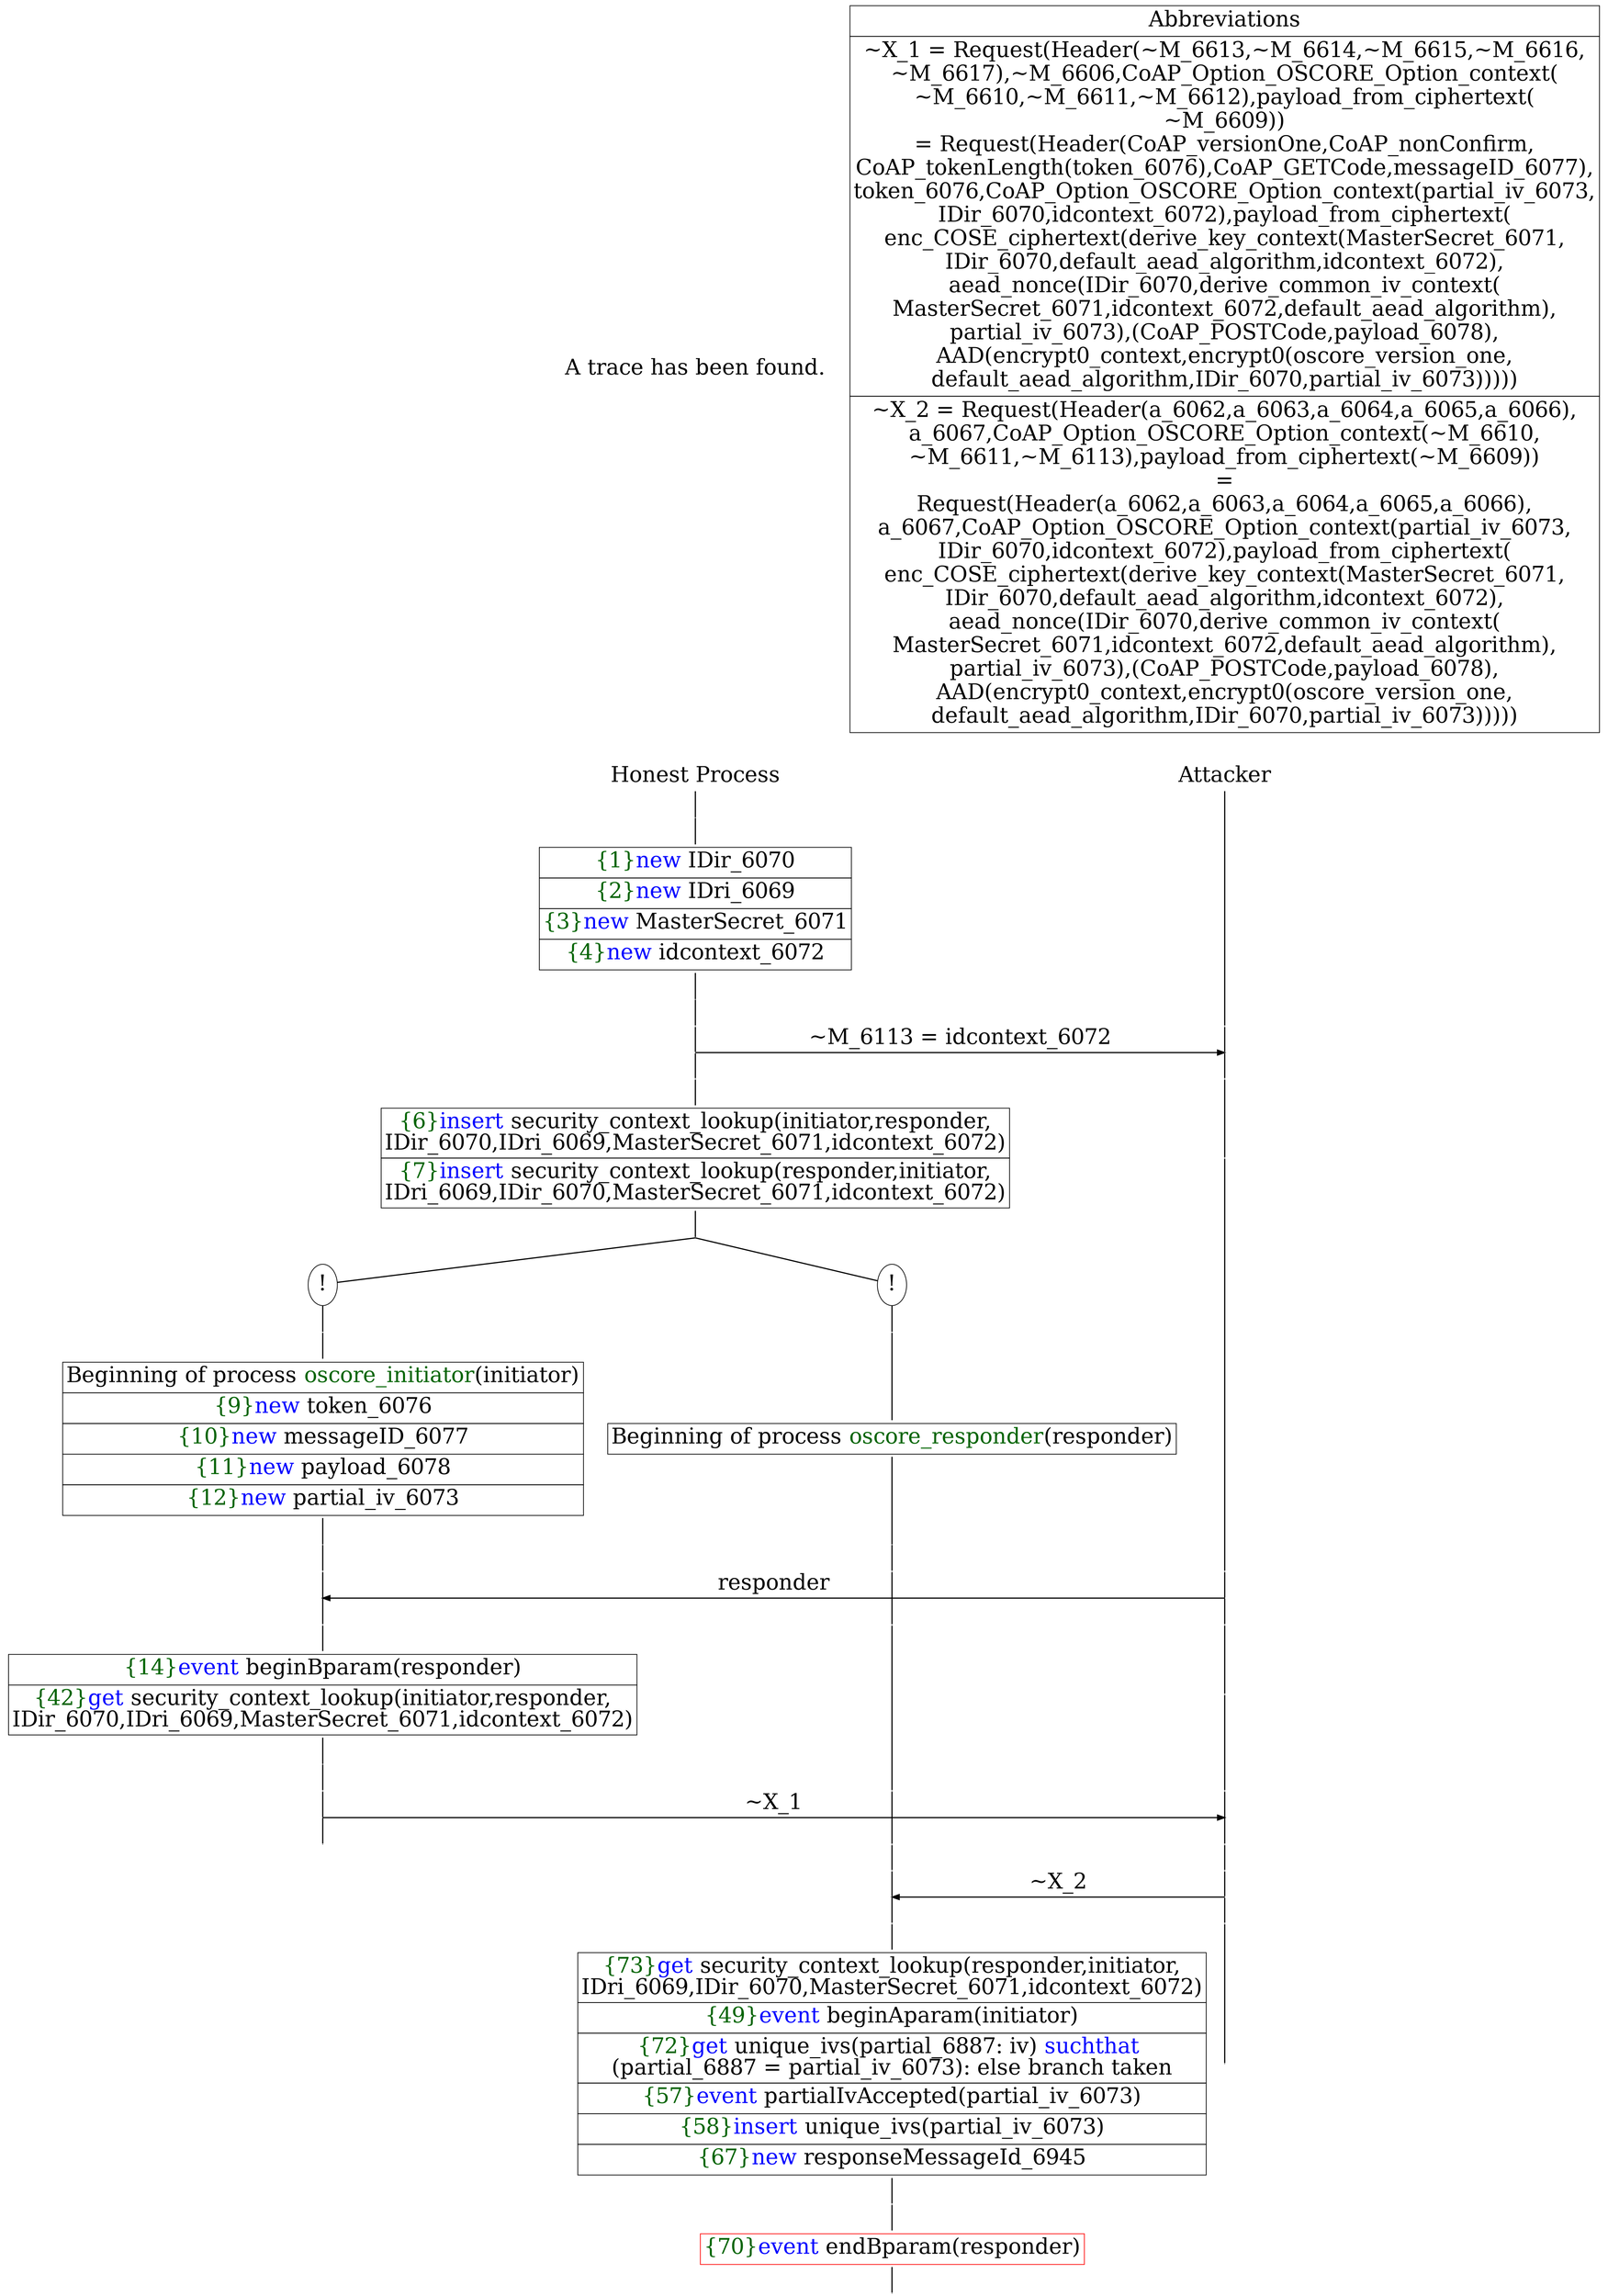 digraph {
graph [ordering = out]
edge [arrowhead = none, penwidth = 1.6, fontsize = 30]
node [shape = point, width = 0, height = 0, fontsize = 30]
Trace [label = <A trace has been found.<br/>
>, shape = plaintext]
P0__0 [label = "Honest Process", shape = plaintext]
P__0 [label = "Attacker", shape = plaintext]
Trace -> P0__0 [label = "", style = invisible, weight = 100]{rank = same; P0__0 P__0}
P0__0 -> P0__1 [label = <>, weight = 100]
P0__1 -> P0__2 [label = <>, weight = 100]
P0__2 [shape = plaintext, label = <<TABLE BORDER="0" CELLBORDER="1" CELLSPACING="0" CELLPADDING="4"> <TR><TD><FONT COLOR="darkgreen">{1}</FONT><FONT COLOR="blue">new </FONT>IDir_6070</TD></TR><TR><TD><FONT COLOR="darkgreen">{2}</FONT><FONT COLOR="blue">new </FONT>IDri_6069</TD></TR><TR><TD><FONT COLOR="darkgreen">{3}</FONT><FONT COLOR="blue">new </FONT>MasterSecret_6071</TD></TR><TR><TD><FONT COLOR="darkgreen">{4}</FONT><FONT COLOR="blue">new </FONT>idcontext_6072</TD></TR></TABLE>>]
P0__2 -> P0__3 [label = <>, weight = 100]
P0__3 -> P0__4 [label = <>, weight = 100]
P__0 -> P__1 [label = <>, weight = 100]
{rank = same; P__1 P0__4}
P0__4 -> P0__5 [label = <>, weight = 100]
P__1 -> P__2 [label = <>, weight = 100]
{rank = same; P__2 P0__5}
P0__5 -> P__2 [label = <~M_6113 = idcontext_6072>, arrowhead = normal]
P0__5 -> P0__6 [label = <>, weight = 100]
P__2 -> P__3 [label = <>, weight = 100]
{rank = same; P__3 P0__6}
P0__6 -> P0__7 [label = <>, weight = 100]
P0__7 [shape = plaintext, label = <<TABLE BORDER="0" CELLBORDER="1" CELLSPACING="0" CELLPADDING="4"> <TR><TD><FONT COLOR="darkgreen">{6}</FONT><FONT COLOR="blue">insert </FONT>security_context_lookup(initiator,responder,<br/>
IDir_6070,IDri_6069,MasterSecret_6071,idcontext_6072)<br/>
</TD></TR><TR><TD><FONT COLOR="darkgreen">{7}</FONT><FONT COLOR="blue">insert </FONT>security_context_lookup(responder,initiator,<br/>
IDri_6069,IDir_6070,MasterSecret_6071,idcontext_6072)<br/>
</TD></TR></TABLE>>]
P0__7 -> P0__8 [label = <>, weight = 100]
P__3 -> P__4 [label = <>, weight = 100]
{rank = same; P__4 P0__7}
/*RPar */
P0__8 -> P0_1__8 [label = <>]
P0__8 -> P0_0__8 [label = <>]
P0__8 [label = "", fixedsize = false, width = 0, height = 0, shape = none]
{rank = same; P0_0__8 P0_1__8}
P0_0__8 [label = "!", shape = ellipse]
P0_0_0__8 [label = "", fixedsize = false, width = 0, height = 0, shape = none]
P0_0__8 -> P0_0_0__8 [label = <>, weight = 100]
P0_0_0__8 -> P0_0_0__9 [label = <>, weight = 100]
P0_0_0__9 [shape = plaintext, label = <<TABLE BORDER="0" CELLBORDER="1" CELLSPACING="0" CELLPADDING="4"> <TR><TD>Beginning of process <FONT COLOR="darkgreen">oscore_responder</FONT>(responder)<br/>
</TD></TR></TABLE>>]
P0_0_0__9 -> P0_0_0__10 [label = <>, weight = 100]
P0_1__8 [label = "!", shape = ellipse]
P0_1_0__8 [label = "", fixedsize = false, width = 0, height = 0, shape = none]
P0_1__8 -> P0_1_0__8 [label = <>, weight = 100]
P0_1_0__8 -> P0_1_0__9 [label = <>, weight = 100]
P0_1_0__9 [shape = plaintext, label = <<TABLE BORDER="0" CELLBORDER="1" CELLSPACING="0" CELLPADDING="4"> <TR><TD>Beginning of process <FONT COLOR="darkgreen">oscore_initiator</FONT>(initiator)<br/>
</TD></TR><TR><TD><FONT COLOR="darkgreen">{9}</FONT><FONT COLOR="blue">new </FONT>token_6076</TD></TR><TR><TD><FONT COLOR="darkgreen">{10}</FONT><FONT COLOR="blue">new </FONT>messageID_6077</TD></TR><TR><TD><FONT COLOR="darkgreen">{11}</FONT><FONT COLOR="blue">new </FONT>payload_6078</TD></TR><TR><TD><FONT COLOR="darkgreen">{12}</FONT><FONT COLOR="blue">new </FONT>partial_iv_6073</TD></TR></TABLE>>]
P0_1_0__9 -> P0_1_0__10 [label = <>, weight = 100]
P0_1_0__10 -> P0_1_0__11 [label = <>, weight = 100]
P0_0_0__10 -> P0_0_0__11 [label = <>, weight = 100]
P__4 -> P__5 [label = <>, weight = 100]
{rank = same; P__5 P0_0_0__11 P0_1_0__11}
P0_1_0__11 -> P0_1_0__12 [label = <>, weight = 100]
P__5 -> P__6 [label = <>, weight = 100]
{rank = same; P__6 P0_1_0__12}
P0_1_0__12 -> P__6 [label = <responder>, dir = back, arrowhead = normal]
P0_1_0__12 -> P0_1_0__13 [label = <>, weight = 100]
P0_0_0__11 -> P0_0_0__12 [label = <>, weight = 100]
P__6 -> P__7 [label = <>, weight = 100]
{rank = same; P__7 P0_0_0__12 P0_1_0__13}
P0_1_0__13 -> P0_1_0__14 [label = <>, weight = 100]
P0_1_0__14 [shape = plaintext, label = <<TABLE BORDER="0" CELLBORDER="1" CELLSPACING="0" CELLPADDING="4"> <TR><TD><FONT COLOR="darkgreen">{14}</FONT><FONT COLOR="blue">event</FONT> beginBparam(responder)</TD></TR><TR><TD><FONT COLOR="darkgreen">{42}</FONT><FONT COLOR="blue">get </FONT>security_context_lookup(initiator,responder,<br/>
IDir_6070,IDri_6069,MasterSecret_6071,idcontext_6072)<br/>
</TD></TR></TABLE>>]
P0_1_0__14 -> P0_1_0__15 [label = <>, weight = 100]
P__7 -> P__8 [label = <>, weight = 100]
{rank = same; P__8 P0_1_0__14}
P0_1_0__15 -> P0_1_0__16 [label = <>, weight = 100]
P0_0_0__12 -> P0_0_0__13 [label = <>, weight = 100]
P__8 -> P__9 [label = <>, weight = 100]
{rank = same; P__9 P0_0_0__13 P0_1_0__16}
P0_1_0__16 -> P0_1_0__17 [label = <>, weight = 100]
P__9 -> P__10 [label = <>, weight = 100]
{rank = same; P__10 P0_1_0__17}
P0_1_0__17 -> P__10 [label = <~X_1>, arrowhead = normal]
P0_1_0__17 -> P0_1_0__18 [label = <>, weight = 100]
P0_0_0__13 -> P0_0_0__14 [label = <>, weight = 100]
P__10 -> P__11 [label = <>, weight = 100]
{rank = same; P__11 P0_0_0__14 P0_1_0__18}
P0_0_0__14 -> P0_0_0__15 [label = <>, weight = 100]
P__11 -> P__12 [label = <>, weight = 100]
{rank = same; P__12 P0_0_0__15}
P0_0_0__15 -> P0_0_0__16 [label = <>, weight = 100]
P__12 -> P__13 [label = <>, weight = 100]
{rank = same; P__13 P0_0_0__16}
P0_0_0__16 -> P__13 [label = <~X_2>, dir = back, arrowhead = normal]
P0_0_0__16 -> P0_0_0__17 [label = <>, weight = 100]
P__13 -> P__14 [label = <>, weight = 100]
{rank = same; P__14 P0_0_0__17}
P0_0_0__17 -> P0_0_0__18 [label = <>, weight = 100]
P0_0_0__18 [shape = plaintext, label = <<TABLE BORDER="0" CELLBORDER="1" CELLSPACING="0" CELLPADDING="4"> <TR><TD><FONT COLOR="darkgreen">{73}</FONT><FONT COLOR="blue">get </FONT>security_context_lookup(responder,initiator,<br/>
IDri_6069,IDir_6070,MasterSecret_6071,idcontext_6072)<br/>
</TD></TR><TR><TD><FONT COLOR="darkgreen">{49}</FONT><FONT COLOR="blue">event</FONT> beginAparam(initiator)</TD></TR><TR><TD><FONT COLOR="darkgreen">{72}</FONT><FONT COLOR="blue">get</FONT> unique_ivs(partial_6887: iv) <FONT COLOR="blue">suchthat</FONT> <br/>
(partial_6887 = partial_iv_6073): else branch taken<br/>
</TD></TR><TR><TD><FONT COLOR="darkgreen">{57}</FONT><FONT COLOR="blue">event</FONT> partialIvAccepted(partial_iv_6073)</TD></TR><TR><TD><FONT COLOR="darkgreen">{58}</FONT><FONT COLOR="blue">insert </FONT>unique_ivs(partial_iv_6073)</TD></TR><TR><TD><FONT COLOR="darkgreen">{67}</FONT><FONT COLOR="blue">new </FONT>responseMessageId_6945</TD></TR></TABLE>>]
P0_0_0__18 -> P0_0_0__19 [label = <>, weight = 100]
P__14 -> P__15 [label = <>, weight = 100]
{rank = same; P__15 P0_0_0__18}
P0_0_0__19 -> P0_0_0__20 [label = <>, weight = 100]
P0_0_0__20 [color = red, shape = plaintext, label = <<TABLE BORDER="0" CELLBORDER="1" CELLSPACING="0" CELLPADDING="4"> <TR><TD><FONT COLOR="darkgreen">{70}</FONT><FONT COLOR="blue">event</FONT> endBparam(responder)</TD></TR></TABLE>>]
P0_0_0__20 -> P0_0_0__21 [label = <>, weight = 100]
Abbrev [shape = plaintext, label = <<TABLE BORDER="0" CELLBORDER="1" CELLSPACING="0" CELLPADDING="4"><TR> <TD> Abbreviations </TD></TR><TR><TD>~X_1 = Request(Header(~M_6613,~M_6614,~M_6615,~M_6616,<br/>
~M_6617),~M_6606,CoAP_Option_OSCORE_Option_context(<br/>
~M_6610,~M_6611,~M_6612),payload_from_ciphertext(<br/>
~M_6609))<br/>
= Request(Header(CoAP_versionOne,CoAP_nonConfirm,<br/>
CoAP_tokenLength(token_6076),CoAP_GETCode,messageID_6077),<br/>
token_6076,CoAP_Option_OSCORE_Option_context(partial_iv_6073,<br/>
IDir_6070,idcontext_6072),payload_from_ciphertext(<br/>
enc_COSE_ciphertext(derive_key_context(MasterSecret_6071,<br/>
IDir_6070,default_aead_algorithm,idcontext_6072),<br/>
aead_nonce(IDir_6070,derive_common_iv_context(<br/>
MasterSecret_6071,idcontext_6072,default_aead_algorithm),<br/>
partial_iv_6073),(CoAP_POSTCode,payload_6078),<br/>
AAD(encrypt0_context,encrypt0(oscore_version_one,<br/>
default_aead_algorithm,IDir_6070,partial_iv_6073)))))</TD></TR><TR><TD>~X_2 = Request(Header(a_6062,a_6063,a_6064,a_6065,a_6066),<br/>
a_6067,CoAP_Option_OSCORE_Option_context(~M_6610,<br/>
~M_6611,~M_6113),payload_from_ciphertext(~M_6609))<br/>
=<br/>
Request(Header(a_6062,a_6063,a_6064,a_6065,a_6066),<br/>
a_6067,CoAP_Option_OSCORE_Option_context(partial_iv_6073,<br/>
IDir_6070,idcontext_6072),payload_from_ciphertext(<br/>
enc_COSE_ciphertext(derive_key_context(MasterSecret_6071,<br/>
IDir_6070,default_aead_algorithm,idcontext_6072),<br/>
aead_nonce(IDir_6070,derive_common_iv_context(<br/>
MasterSecret_6071,idcontext_6072,default_aead_algorithm),<br/>
partial_iv_6073),(CoAP_POSTCode,payload_6078),<br/>
AAD(encrypt0_context,encrypt0(oscore_version_one,<br/>
default_aead_algorithm,IDir_6070,partial_iv_6073)))))</TD></TR></TABLE>>]Abbrev -> P__0 [style = invisible, weight =100]}